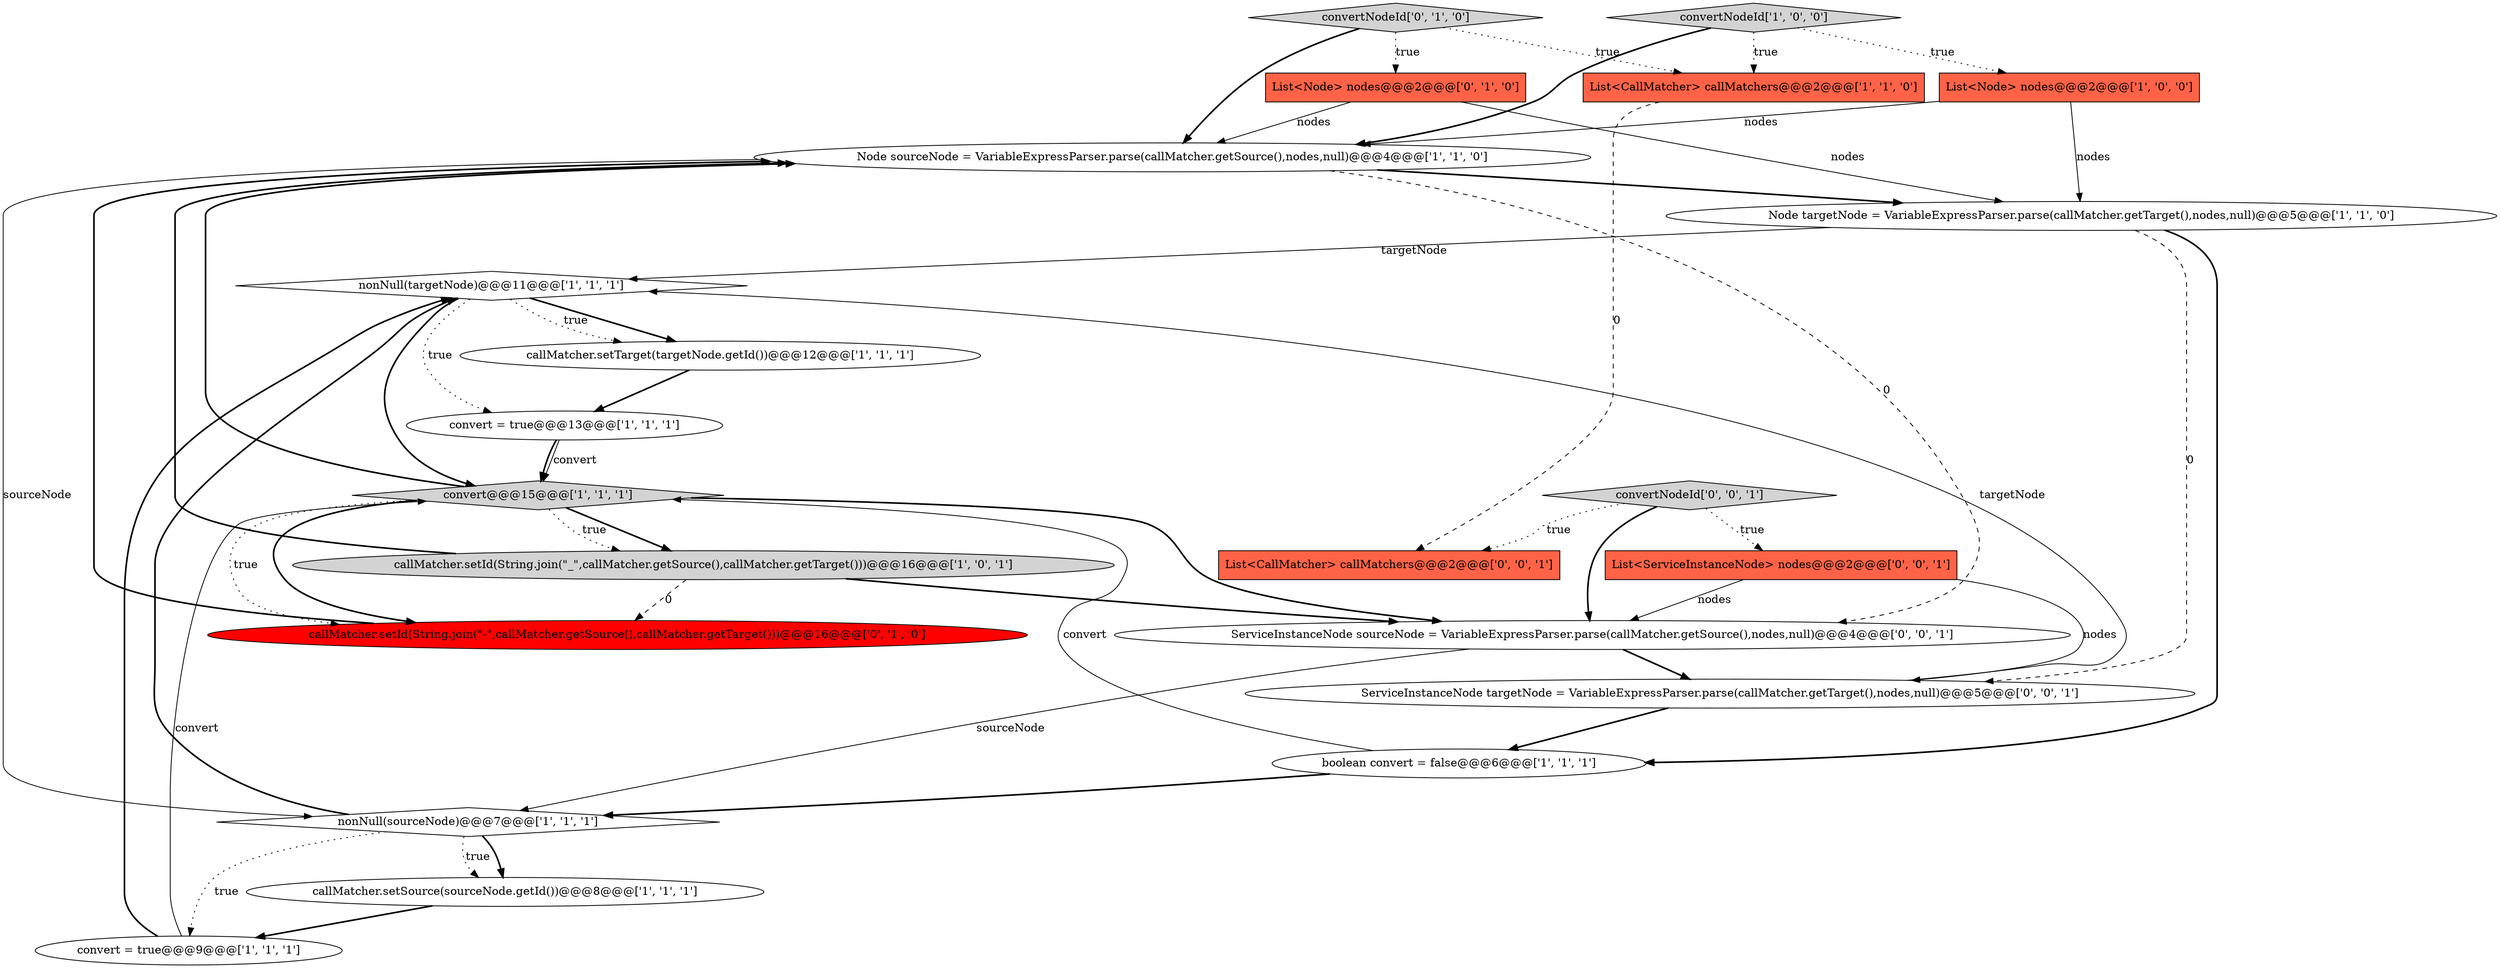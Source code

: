digraph {
9 [style = filled, label = "Node sourceNode = VariableExpressParser.parse(callMatcher.getSource(),nodes,null)@@@4@@@['1', '1', '0']", fillcolor = white, shape = ellipse image = "AAA0AAABBB1BBB"];
4 [style = filled, label = "nonNull(targetNode)@@@11@@@['1', '1', '1']", fillcolor = white, shape = diamond image = "AAA0AAABBB1BBB"];
11 [style = filled, label = "convert = true@@@13@@@['1', '1', '1']", fillcolor = white, shape = ellipse image = "AAA0AAABBB1BBB"];
21 [style = filled, label = "convertNodeId['0', '0', '1']", fillcolor = lightgray, shape = diamond image = "AAA0AAABBB3BBB"];
18 [style = filled, label = "List<ServiceInstanceNode> nodes@@@2@@@['0', '0', '1']", fillcolor = tomato, shape = box image = "AAA0AAABBB3BBB"];
2 [style = filled, label = "callMatcher.setSource(sourceNode.getId())@@@8@@@['1', '1', '1']", fillcolor = white, shape = ellipse image = "AAA0AAABBB1BBB"];
7 [style = filled, label = "callMatcher.setId(String.join(\"_\",callMatcher.getSource(),callMatcher.getTarget()))@@@16@@@['1', '0', '1']", fillcolor = lightgray, shape = ellipse image = "AAA0AAABBB1BBB"];
6 [style = filled, label = "convert = true@@@9@@@['1', '1', '1']", fillcolor = white, shape = ellipse image = "AAA0AAABBB1BBB"];
13 [style = filled, label = "List<CallMatcher> callMatchers@@@2@@@['1', '1', '0']", fillcolor = tomato, shape = box image = "AAA0AAABBB1BBB"];
3 [style = filled, label = "List<Node> nodes@@@2@@@['1', '0', '0']", fillcolor = tomato, shape = box image = "AAA0AAABBB1BBB"];
8 [style = filled, label = "convertNodeId['1', '0', '0']", fillcolor = lightgray, shape = diamond image = "AAA0AAABBB1BBB"];
0 [style = filled, label = "Node targetNode = VariableExpressParser.parse(callMatcher.getTarget(),nodes,null)@@@5@@@['1', '1', '0']", fillcolor = white, shape = ellipse image = "AAA0AAABBB1BBB"];
10 [style = filled, label = "callMatcher.setTarget(targetNode.getId())@@@12@@@['1', '1', '1']", fillcolor = white, shape = ellipse image = "AAA0AAABBB1BBB"];
14 [style = filled, label = "callMatcher.setId(String.join(\"-\",callMatcher.getSource(),callMatcher.getTarget()))@@@16@@@['0', '1', '0']", fillcolor = red, shape = ellipse image = "AAA1AAABBB2BBB"];
12 [style = filled, label = "convert@@@15@@@['1', '1', '1']", fillcolor = lightgray, shape = diamond image = "AAA0AAABBB1BBB"];
20 [style = filled, label = "ServiceInstanceNode sourceNode = VariableExpressParser.parse(callMatcher.getSource(),nodes,null)@@@4@@@['0', '0', '1']", fillcolor = white, shape = ellipse image = "AAA0AAABBB3BBB"];
15 [style = filled, label = "List<Node> nodes@@@2@@@['0', '1', '0']", fillcolor = tomato, shape = box image = "AAA0AAABBB2BBB"];
19 [style = filled, label = "List<CallMatcher> callMatchers@@@2@@@['0', '0', '1']", fillcolor = tomato, shape = box image = "AAA0AAABBB3BBB"];
1 [style = filled, label = "boolean convert = false@@@6@@@['1', '1', '1']", fillcolor = white, shape = ellipse image = "AAA0AAABBB1BBB"];
16 [style = filled, label = "convertNodeId['0', '1', '0']", fillcolor = lightgray, shape = diamond image = "AAA0AAABBB2BBB"];
5 [style = filled, label = "nonNull(sourceNode)@@@7@@@['1', '1', '1']", fillcolor = white, shape = diamond image = "AAA0AAABBB1BBB"];
17 [style = filled, label = "ServiceInstanceNode targetNode = VariableExpressParser.parse(callMatcher.getTarget(),nodes,null)@@@5@@@['0', '0', '1']", fillcolor = white, shape = ellipse image = "AAA0AAABBB3BBB"];
1->5 [style = bold, label=""];
9->20 [style = dashed, label="0"];
4->10 [style = bold, label=""];
3->9 [style = solid, label="nodes"];
16->9 [style = bold, label=""];
20->17 [style = bold, label=""];
9->0 [style = bold, label=""];
17->1 [style = bold, label=""];
16->13 [style = dotted, label="true"];
18->17 [style = solid, label="nodes"];
21->18 [style = dotted, label="true"];
4->10 [style = dotted, label="true"];
2->6 [style = bold, label=""];
7->14 [style = dashed, label="0"];
12->20 [style = bold, label=""];
5->6 [style = dotted, label="true"];
4->11 [style = dotted, label="true"];
11->12 [style = bold, label=""];
7->20 [style = bold, label=""];
13->19 [style = dashed, label="0"];
6->12 [style = solid, label="convert"];
11->12 [style = solid, label="convert"];
12->9 [style = bold, label=""];
0->17 [style = dashed, label="0"];
20->5 [style = solid, label="sourceNode"];
12->7 [style = bold, label=""];
8->3 [style = dotted, label="true"];
7->9 [style = bold, label=""];
15->9 [style = solid, label="nodes"];
1->12 [style = solid, label="convert"];
6->4 [style = bold, label=""];
5->2 [style = bold, label=""];
12->14 [style = dotted, label="true"];
21->20 [style = bold, label=""];
3->0 [style = solid, label="nodes"];
0->4 [style = solid, label="targetNode"];
0->1 [style = bold, label=""];
21->19 [style = dotted, label="true"];
5->4 [style = bold, label=""];
12->14 [style = bold, label=""];
8->9 [style = bold, label=""];
9->5 [style = solid, label="sourceNode"];
4->12 [style = bold, label=""];
17->4 [style = solid, label="targetNode"];
14->9 [style = bold, label=""];
8->13 [style = dotted, label="true"];
12->7 [style = dotted, label="true"];
18->20 [style = solid, label="nodes"];
15->0 [style = solid, label="nodes"];
5->2 [style = dotted, label="true"];
16->15 [style = dotted, label="true"];
10->11 [style = bold, label=""];
}
